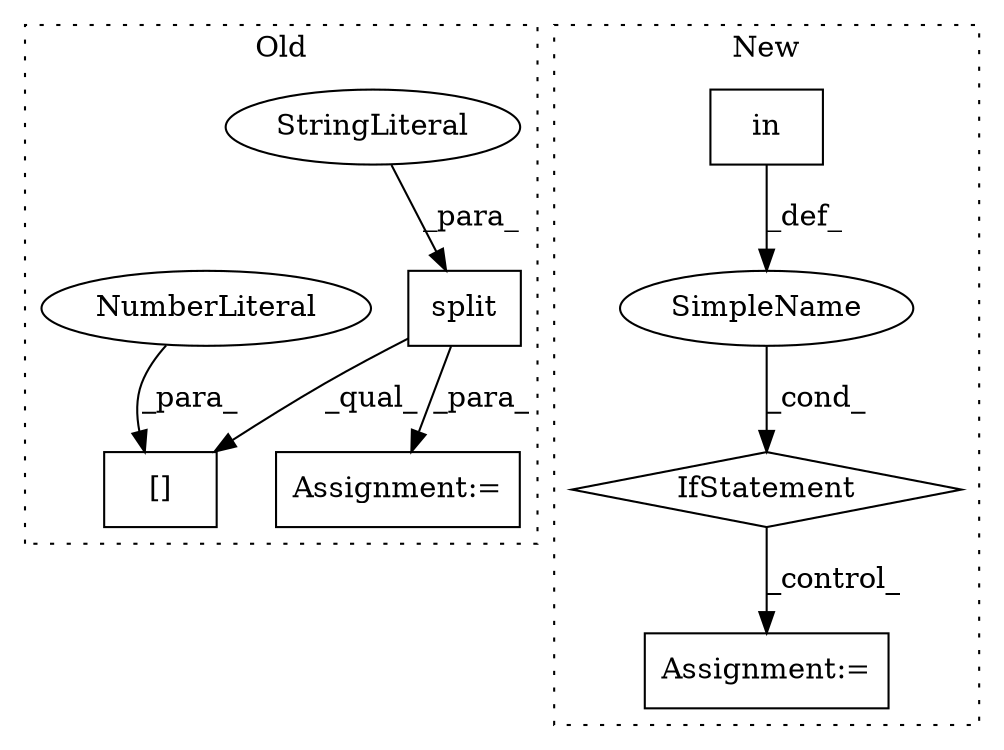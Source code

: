 digraph G {
subgraph cluster0 {
1 [label="split" a="32" s="5156,5165" l="6,1" shape="box"];
3 [label="StringLiteral" a="45" s="5162" l="3" shape="ellipse"];
5 [label="[]" a="2" s="5192,5199" l="6,1" shape="box"];
6 [label="NumberLiteral" a="34" s="5198" l="1" shape="ellipse"];
7 [label="Assignment:=" a="7" s="5246" l="2" shape="box"];
label = "Old";
style="dotted";
}
subgraph cluster1 {
2 [label="in" a="105" s="4928" l="22" shape="box"];
4 [label="IfStatement" a="25" s="4918,4950" l="10,2" shape="diamond"];
8 [label="Assignment:=" a="7" s="4982" l="1" shape="box"];
9 [label="SimpleName" a="42" s="" l="" shape="ellipse"];
label = "New";
style="dotted";
}
1 -> 5 [label="_qual_"];
1 -> 7 [label="_para_"];
2 -> 9 [label="_def_"];
3 -> 1 [label="_para_"];
4 -> 8 [label="_control_"];
6 -> 5 [label="_para_"];
9 -> 4 [label="_cond_"];
}